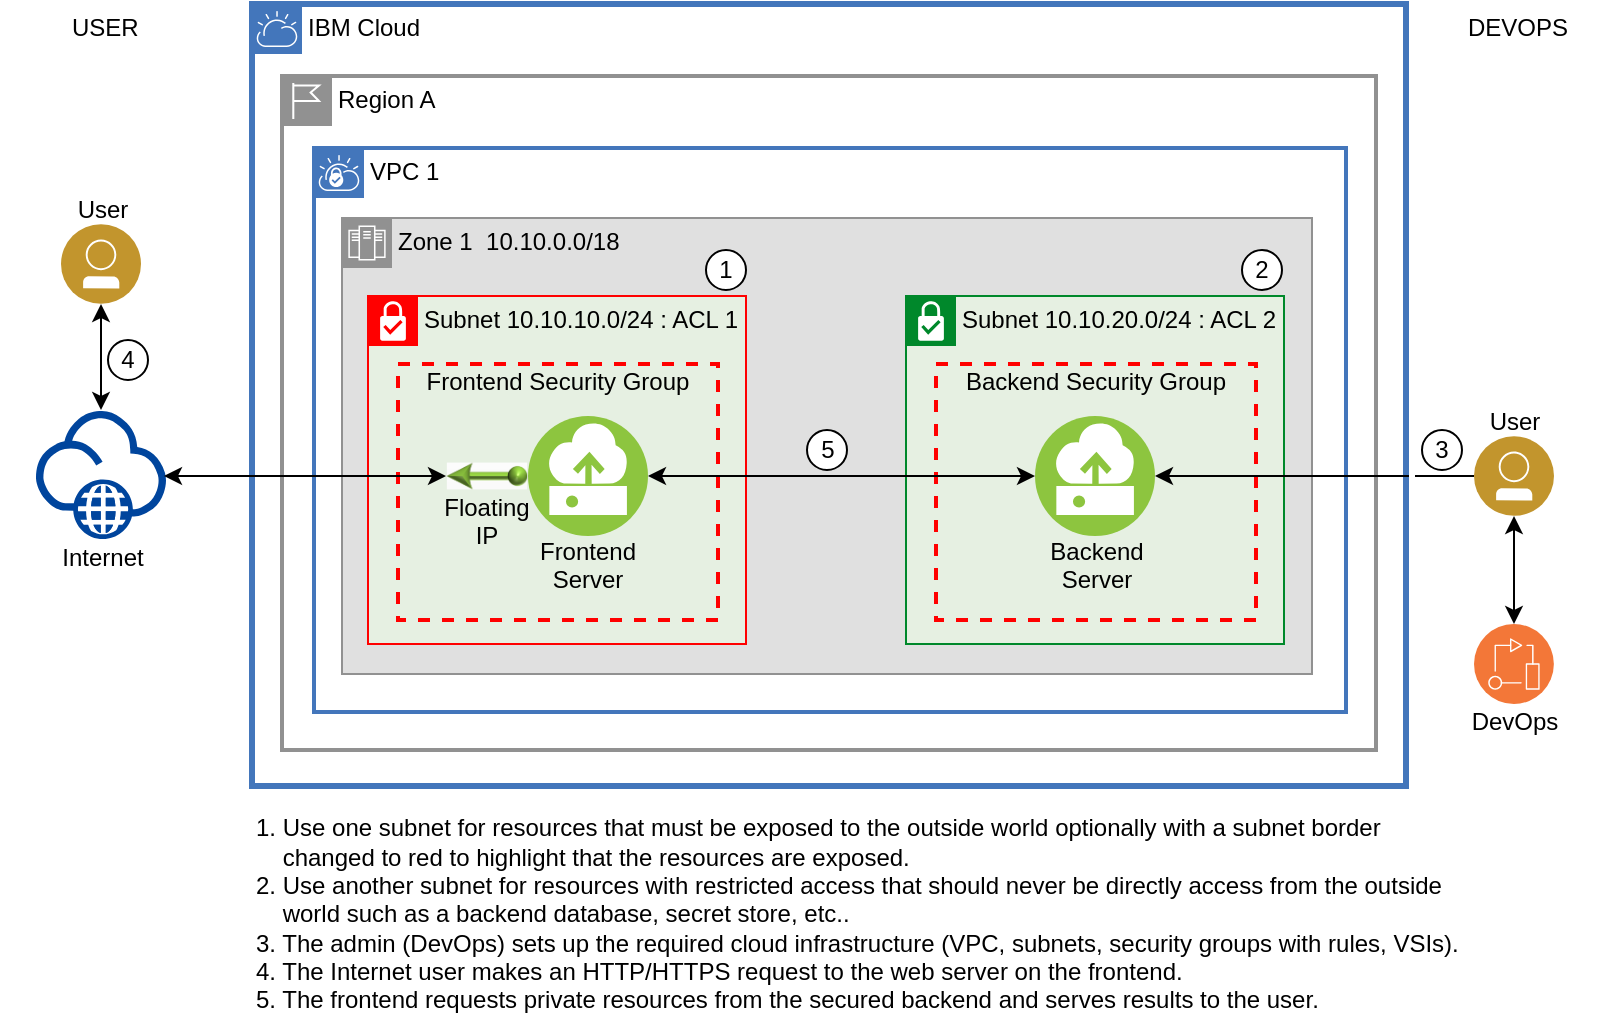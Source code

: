 <mxfile version="12.6.6" type="device"><diagram id="gla63Dk0FSsQ5Y3dld1r" name="Page-1"><mxGraphModel dx="1955" dy="551" grid="1" gridSize="10" guides="1" tooltips="1" connect="1" arrows="1" fold="1" page="1" pageScale="1" pageWidth="1169" pageHeight="827" math="0" shadow="0"><root><mxCell id="0"/><mxCell id="1" parent="0"/><mxCell id="XdhBxeVjwwG-wrsQRxkh-4" value="USER" style="image=img/lib/ibm/vpc/PublicTagOff.svg;imageWidth=25;imageHeight=25;imageAlign=left;imageVerticalAlign=top;fontStyle=0;horizontal=1;verticalAlign=top;align=left;spacingLeft=32;spacingTop=-2;collapsible=0;startSize=28;fillColor=none;rounded=0;whiteSpace=wrap;html=1;absoluteArcSize=1;arcSize=0;strokeColor=#FFFFFF;strokeWidth=3;dashed=0;container=1;" parent="1" vertex="1"><mxGeometry x="-22" y="120" width="121" height="391" as="geometry"/></mxCell><mxCell id="dCvMZ2OZZOgdDhihUdpA-3" value="Internet" style="aspect=fixed;perimeter=ellipsePerimeter;html=1;align=center;shadow=0;dashed=0;image;image=img/lib/ibm/vpc/Internet.svg;labelPosition=center;verticalLabelPosition=bottom;verticalAlign=top;fontSize=12;spacingTop=-5;" parent="XdhBxeVjwwG-wrsQRxkh-4" vertex="1"><mxGeometry x="16" y="203" width="65" height="65" as="geometry"/></mxCell><mxCell id="dCvMZ2OZZOgdDhihUdpA-59" value="User" style="aspect=fixed;perimeter=ellipsePerimeter;html=1;align=center;shadow=0;dashed=0;image;image=img/lib/ibm/users/user.svg;labelPosition=center;verticalLabelPosition=top;verticalAlign=bottom;spacingTop=0;spacingBottom=-2;" parent="XdhBxeVjwwG-wrsQRxkh-4" vertex="1"><mxGeometry x="28.5" y="110" width="40" height="40" as="geometry"/></mxCell><mxCell id="wxzdjMefMCO8B9M6MLoJ-5" value="" style="edgeStyle=elbowEdgeStyle;rounded=0;elbow=vertical;html=1;labelBackgroundColor=#ffffff;startArrow=classic;startFill=1;startSize=6;endArrow=classic;endFill=1;endSize=6;jettySize=auto;orthogonalLoop=1;strokeWidth=1;fontSize=14;exitX=0.5;exitY=0;exitDx=0;exitDy=0;entryX=0.5;entryY=1;entryDx=0;entryDy=0;" parent="XdhBxeVjwwG-wrsQRxkh-4" source="dCvMZ2OZZOgdDhihUdpA-3" target="dCvMZ2OZZOgdDhihUdpA-59" edge="1"><mxGeometry width="60" height="60" relative="1" as="geometry"><mxPoint x="48" y="183" as="sourcePoint"/><mxPoint x="50" y="160" as="targetPoint"/><Array as="points"/></mxGeometry></mxCell><mxCell id="6jhYqI-JNif6bcjNG_Aq-14" value="4" style="ellipse;whiteSpace=wrap;html=1;aspect=fixed;strokeColor=#000000;fillColor=#FFFFFF;fontColor=#000000;" parent="XdhBxeVjwwG-wrsQRxkh-4" vertex="1"><mxGeometry x="52" y="168" width="20" height="20" as="geometry"/></mxCell><mxCell id="dCvMZ2OZZOgdDhihUdpA-4" value="IBM Cloud" style="shape=mxgraph.ibm.box;prType=cloud;fontStyle=0;verticalAlign=top;align=left;spacingLeft=32;spacingTop=4;fillColor=none;rounded=0;whiteSpace=wrap;html=1;strokeColor=#4376BB;strokeWidth=3;dashed=0;container=1;spacing=-4;collapsible=0;" parent="1" vertex="1"><mxGeometry x="102" y="120" width="577" height="391" as="geometry"/></mxCell><mxCell id="dCvMZ2OZZOgdDhihUdpA-5" value="Region A" style="shape=mxgraph.ibm.box;prType=region;fontStyle=0;verticalAlign=top;align=left;spacingLeft=32;spacingTop=4;fillColor=none;rounded=0;whiteSpace=wrap;html=1;strokeColor=#919191;strokeWidth=2;dashed=0;container=1;spacing=-4;collapsible=0;" parent="dCvMZ2OZZOgdDhihUdpA-4" vertex="1"><mxGeometry x="15" y="36" width="547" height="337" as="geometry"/></mxCell><mxCell id="dCvMZ2OZZOgdDhihUdpA-6" value="VPC 1" style="shape=mxgraph.ibm.box;prType=vpc;fontStyle=0;verticalAlign=top;align=left;spacingLeft=32;spacingTop=4;fillColor=none;rounded=0;whiteSpace=wrap;html=1;strokeColor=#4376BB;strokeWidth=2;dashed=0;container=1;spacing=-4;collapsible=0;" parent="dCvMZ2OZZOgdDhihUdpA-5" vertex="1"><mxGeometry x="16" y="36" width="516" height="282" as="geometry"/></mxCell><mxCell id="dCvMZ2OZZOgdDhihUdpA-7" value="&lt;div&gt;&lt;font style=&quot;font-size: 12px&quot;&gt;Zone 1&amp;nbsp; 10.10.0.0/18&lt;br&gt;&lt;/font&gt;&lt;/div&gt;" style="shape=mxgraph.ibm.box;prType=zone;fontStyle=0;verticalAlign=top;align=left;spacingLeft=32;spacingTop=4;fillColor=#E0E0E0;rounded=0;whiteSpace=wrap;html=1;strokeColor=#919191;strokeWidth=1;dashed=0;container=1;spacing=-4;collapsible=0;" parent="dCvMZ2OZZOgdDhihUdpA-6" vertex="1"><mxGeometry x="14" y="35" width="485" height="228" as="geometry"/></mxCell><mxCell id="dCvMZ2OZZOgdDhihUdpA-8" value="&lt;div&gt;&lt;font style=&quot;font-size: 12px&quot;&gt;Subnet 10.10.10.0/24 : ACL 1&lt;br&gt;&lt;/font&gt;&lt;/div&gt;" style="shape=mxgraph.ibm.box;prType=subnet;fontStyle=0;verticalAlign=top;align=left;spacingLeft=32;spacingTop=4;fillColor=#E6F0E2;rounded=0;whiteSpace=wrap;html=1;strokeColor=#FF0000;strokeWidth=1;dashed=0;container=1;spacing=-4;collapsible=0;" parent="dCvMZ2OZZOgdDhihUdpA-7" vertex="1"><mxGeometry x="13" y="39" width="189" height="174" as="geometry"/></mxCell><mxCell id="dCvMZ2OZZOgdDhihUdpA-9" value="Frontend Server" style="aspect=fixed;perimeter=ellipsePerimeter;html=1;align=center;shadow=0;dashed=0;image;image=img/lib/ibm/vpc/Instance.svg;dashPattern=1 1;fontColor=#000000;fontSize=12;labelPosition=center;verticalLabelPosition=bottom;verticalAlign=top;spacingTop=-6;spacingLeft=0;labelBackgroundColor=none;whiteSpace=wrap;" parent="dCvMZ2OZZOgdDhihUdpA-8" vertex="1"><mxGeometry x="80" y="60" width="60" height="60" as="geometry"/></mxCell><mxCell id="dCvMZ2OZZOgdDhihUdpA-11" value="&lt;div&gt;Floating &lt;br&gt;&lt;/div&gt;&lt;div&gt;IP&lt;/div&gt;" style="aspect=fixed;perimeter=ellipsePerimeter;html=1;align=center;shadow=0;dashed=0;image;image=img/lib/ibm/vpc/FloatingIP.svg;fontColor=#000000;labelPosition=center;verticalLabelPosition=bottom;verticalAlign=top;fontSize=12;spacingLeft=-1;spacingTop=-19;spacingBottom=-20;rotation=0;textDirection=rtl;flipH=0;flipV=1;direction=west;labelBackgroundColor=none;" parent="dCvMZ2OZZOgdDhihUdpA-8" vertex="1"><mxGeometry x="39" y="69.5" width="41" height="41" as="geometry"/></mxCell><mxCell id="dCvMZ2OZZOgdDhihUdpA-20" value="Frontend Security Group" style="fontStyle=0;verticalAlign=top;align=center;spacingTop=-5;fillColor=none;rounded=0;whiteSpace=wrap;html=1;strokeColor=#FF0000;strokeWidth=2;dashed=1;container=1;collapsible=0;spacingLeft=0;" parent="dCvMZ2OZZOgdDhihUdpA-8" vertex="1"><mxGeometry x="15" y="34" width="160" height="128" as="geometry"/></mxCell><mxCell id="dCvMZ2OZZOgdDhihUdpA-13" value="&lt;div&gt;&lt;font style=&quot;font-size: 12px&quot;&gt;Subnet 10.10.20.0/24&lt;/font&gt; : ACL 2&lt;br&gt;&lt;/div&gt;" style="shape=mxgraph.ibm.box;prType=subnet;fontStyle=0;verticalAlign=top;align=left;spacingLeft=32;spacingTop=4;fillColor=#E6F0E2;rounded=0;whiteSpace=wrap;html=1;strokeColor=#00882B;strokeWidth=1;dashed=0;container=1;spacing=-4;collapsible=0;" parent="dCvMZ2OZZOgdDhihUdpA-7" vertex="1"><mxGeometry x="282" y="39" width="189" height="174" as="geometry"/></mxCell><mxCell id="dCvMZ2OZZOgdDhihUdpA-14" value="&lt;div&gt;Backend&lt;/div&gt;&lt;div&gt;Server&lt;br&gt;&lt;/div&gt;" style="aspect=fixed;perimeter=ellipsePerimeter;html=1;align=center;shadow=0;dashed=0;image;image=img/lib/ibm/vpc/Instance.svg;dashPattern=1 1;fontColor=#000000;fontSize=12;labelPosition=center;verticalLabelPosition=bottom;verticalAlign=top;imageBackground=none;labelBackgroundColor=none;spacingTop=-6;" parent="dCvMZ2OZZOgdDhihUdpA-13" vertex="1"><mxGeometry x="64.5" y="60" width="60" height="60" as="geometry"/></mxCell><mxCell id="6jhYqI-JNif6bcjNG_Aq-4" value="Backend Security Group" style="fontStyle=0;verticalAlign=top;align=center;spacingTop=-5;fillColor=none;rounded=0;whiteSpace=wrap;html=1;strokeColor=#FF0000;strokeWidth=2;dashed=1;container=1;collapsible=0;spacingLeft=0;" parent="dCvMZ2OZZOgdDhihUdpA-13" vertex="1"><mxGeometry x="15" y="34" width="160" height="128" as="geometry"/></mxCell><mxCell id="6jhYqI-JNif6bcjNG_Aq-6" style="edgeStyle=orthogonalEdgeStyle;rounded=0;orthogonalLoop=1;jettySize=auto;html=1;exitX=1;exitY=0.5;exitDx=0;exitDy=0;entryX=0;entryY=0.5;entryDx=0;entryDy=0;startArrow=classic;startFill=1;" parent="dCvMZ2OZZOgdDhihUdpA-7" source="dCvMZ2OZZOgdDhihUdpA-9" target="dCvMZ2OZZOgdDhihUdpA-14" edge="1"><mxGeometry relative="1" as="geometry"/></mxCell><mxCell id="6jhYqI-JNif6bcjNG_Aq-13" value="5" style="ellipse;whiteSpace=wrap;html=1;aspect=fixed;strokeColor=#000000;fillColor=#FFFFFF;fontColor=#000000;" parent="dCvMZ2OZZOgdDhihUdpA-7" vertex="1"><mxGeometry x="232.5" y="106" width="20" height="20" as="geometry"/></mxCell><mxCell id="6jhYqI-JNif6bcjNG_Aq-22" value="1" style="ellipse;whiteSpace=wrap;html=1;aspect=fixed;strokeColor=#000000;fillColor=#FFFFFF;fontColor=#000000;" parent="dCvMZ2OZZOgdDhihUdpA-7" vertex="1"><mxGeometry x="182" y="16" width="20" height="20" as="geometry"/></mxCell><mxCell id="6jhYqI-JNif6bcjNG_Aq-23" value="2" style="ellipse;whiteSpace=wrap;html=1;aspect=fixed;strokeColor=#000000;fillColor=#FFFFFF;fontColor=#000000;" parent="dCvMZ2OZZOgdDhihUdpA-7" vertex="1"><mxGeometry x="450" y="16" width="20" height="20" as="geometry"/></mxCell><mxCell id="wxzdjMefMCO8B9M6MLoJ-28" value="" style="edgeStyle=elbowEdgeStyle;rounded=0;elbow=vertical;html=1;labelBackgroundColor=#ffffff;startArrow=classic;startFill=1;startSize=6;endArrow=classic;endFill=1;endSize=6;jettySize=auto;orthogonalLoop=1;strokeWidth=1;fontSize=14;entryX=1;entryY=0.5;entryDx=0;entryDy=0;" parent="1" target="dCvMZ2OZZOgdDhihUdpA-11" edge="1"><mxGeometry width="60" height="60" relative="1" as="geometry"><mxPoint x="58" y="356" as="sourcePoint"/><mxPoint x="180" y="386" as="targetPoint"/><Array as="points"><mxPoint x="140" y="356"/></Array></mxGeometry></mxCell><mxCell id="6jhYqI-JNif6bcjNG_Aq-10" style="edgeStyle=orthogonalEdgeStyle;rounded=0;orthogonalLoop=1;jettySize=auto;html=1;exitX=1;exitY=0.5;exitDx=0;exitDy=0;entryX=0;entryY=0.5;entryDx=0;entryDy=0;startArrow=classic;startFill=1;endArrow=none;endFill=0;" parent="1" source="dCvMZ2OZZOgdDhihUdpA-14" target="6jhYqI-JNif6bcjNG_Aq-9" edge="1"><mxGeometry relative="1" as="geometry"/></mxCell><mxCell id="6jhYqI-JNif6bcjNG_Aq-16" value="DEVOPS" style="shape=mxgraph.ibm.box;prType=enterprise;fontStyle=0;verticalAlign=top;align=left;spacingLeft=32;spacingTop=4;fillColor=none;rounded=0;whiteSpace=wrap;html=1;strokeColor=#FFFFFF;strokeWidth=3;dashed=0;container=1;spacing=-4;collapsible=0;fontColor=#000000;" parent="1" vertex="1"><mxGeometry x="682" y="120" width="102" height="391" as="geometry"/></mxCell><mxCell id="6jhYqI-JNif6bcjNG_Aq-8" value="DevOps" style="aspect=fixed;perimeter=ellipsePerimeter;html=1;align=center;shadow=0;dashed=0;fontColor=#000000;labelBackgroundColor=#ffffff;fontSize=12;spacingTop=-5;image;image=img/lib/ibm/devops/devops.svg;strokeColor=#FF0000;fillColor=#F8CECC;" parent="6jhYqI-JNif6bcjNG_Aq-16" vertex="1"><mxGeometry x="31" y="310" width="40" height="40" as="geometry"/></mxCell><mxCell id="6jhYqI-JNif6bcjNG_Aq-9" value="User" style="aspect=fixed;perimeter=ellipsePerimeter;html=1;align=center;shadow=0;dashed=0;image;image=img/lib/ibm/users/user.svg;labelPosition=center;verticalLabelPosition=top;verticalAlign=bottom;spacingBottom=-2;" parent="6jhYqI-JNif6bcjNG_Aq-16" vertex="1"><mxGeometry x="31" y="216" width="40" height="40" as="geometry"/></mxCell><mxCell id="6jhYqI-JNif6bcjNG_Aq-11" style="edgeStyle=orthogonalEdgeStyle;rounded=0;orthogonalLoop=1;jettySize=auto;html=1;exitX=0.5;exitY=1;exitDx=0;exitDy=0;entryX=0.5;entryY=0;entryDx=0;entryDy=0;startArrow=classic;startFill=1;endArrow=classic;endFill=1;fontColor=#000000;" parent="6jhYqI-JNif6bcjNG_Aq-16" source="6jhYqI-JNif6bcjNG_Aq-9" target="6jhYqI-JNif6bcjNG_Aq-8" edge="1"><mxGeometry relative="1" as="geometry"/></mxCell><mxCell id="6jhYqI-JNif6bcjNG_Aq-12" value="3" style="ellipse;whiteSpace=wrap;html=1;aspect=fixed;strokeColor=#000000;fillColor=#FFFFFF;fontColor=#000000;" parent="6jhYqI-JNif6bcjNG_Aq-16" vertex="1"><mxGeometry x="5" y="213" width="20" height="20" as="geometry"/></mxCell><mxCell id="6jhYqI-JNif6bcjNG_Aq-21" value="&lt;div align=&quot;left&quot;&gt;1. Use one subnet for resources that must be exposed to the outside world optionally with a subnet border &lt;br&gt;&lt;/div&gt;&lt;div align=&quot;left&quot;&gt;&amp;nbsp;&amp;nbsp;&amp;nbsp; changed to red to highlight that the resources are exposed.&lt;/div&gt;&lt;div align=&quot;left&quot;&gt;2. Use another subnet for resources with restricted access that should never be directly access from the outside &lt;br&gt;&lt;/div&gt;&lt;div align=&quot;left&quot;&gt;&amp;nbsp;&amp;nbsp;&amp;nbsp; world such as a backend database, secret store, etc.. &lt;br&gt;&lt;/div&gt;&lt;div align=&quot;left&quot;&gt;3. The admin (DevOps) sets up the required cloud infrastructure (VPC, subnets, security groups with rules, VSIs).&lt;/div&gt;&lt;div align=&quot;left&quot;&gt;4. The Internet user makes an HTTP/HTTPS request to the web server on the frontend.&lt;/div&gt;&lt;div align=&quot;left&quot;&gt;5. The frontend requests private resources from the secured backend and serves results to the user.&lt;br&gt;&lt;/div&gt;" style="text;html=1;resizable=0;autosize=1;align=left;verticalAlign=middle;points=[];fillColor=none;strokeColor=none;rounded=0;fontColor=#000000;" parent="1" vertex="1"><mxGeometry x="102" y="525" width="620" height="100" as="geometry"/></mxCell><mxCell id="dCvMZ2OZZOgdDhihUdpA-1" parent="0"/><mxCell id="dCvMZ2OZZOgdDhihUdpA-84" parent="0"/><mxCell id="dCvMZ2OZZOgdDhihUdpA-85" value="Connector" parent="0"/><mxCell id="dCvMZ2OZZOgdDhihUdpA-86" parent="0"/><mxCell id="dCvMZ2OZZOgdDhihUdpA-87" value="Connector" parent="0"/><mxCell id="dCvMZ2OZZOgdDhihUdpA-88" parent="0"/><mxCell id="dCvMZ2OZZOgdDhihUdpA-89" parent="0"/><mxCell id="dCvMZ2OZZOgdDhihUdpA-90" value="Connector" parent="0"/><mxCell id="dCvMZ2OZZOgdDhihUdpA-91" parent="0"/><mxCell id="dCvMZ2OZZOgdDhihUdpA-92" value="Connector" parent="0"/></root></mxGraphModel></diagram></mxfile>